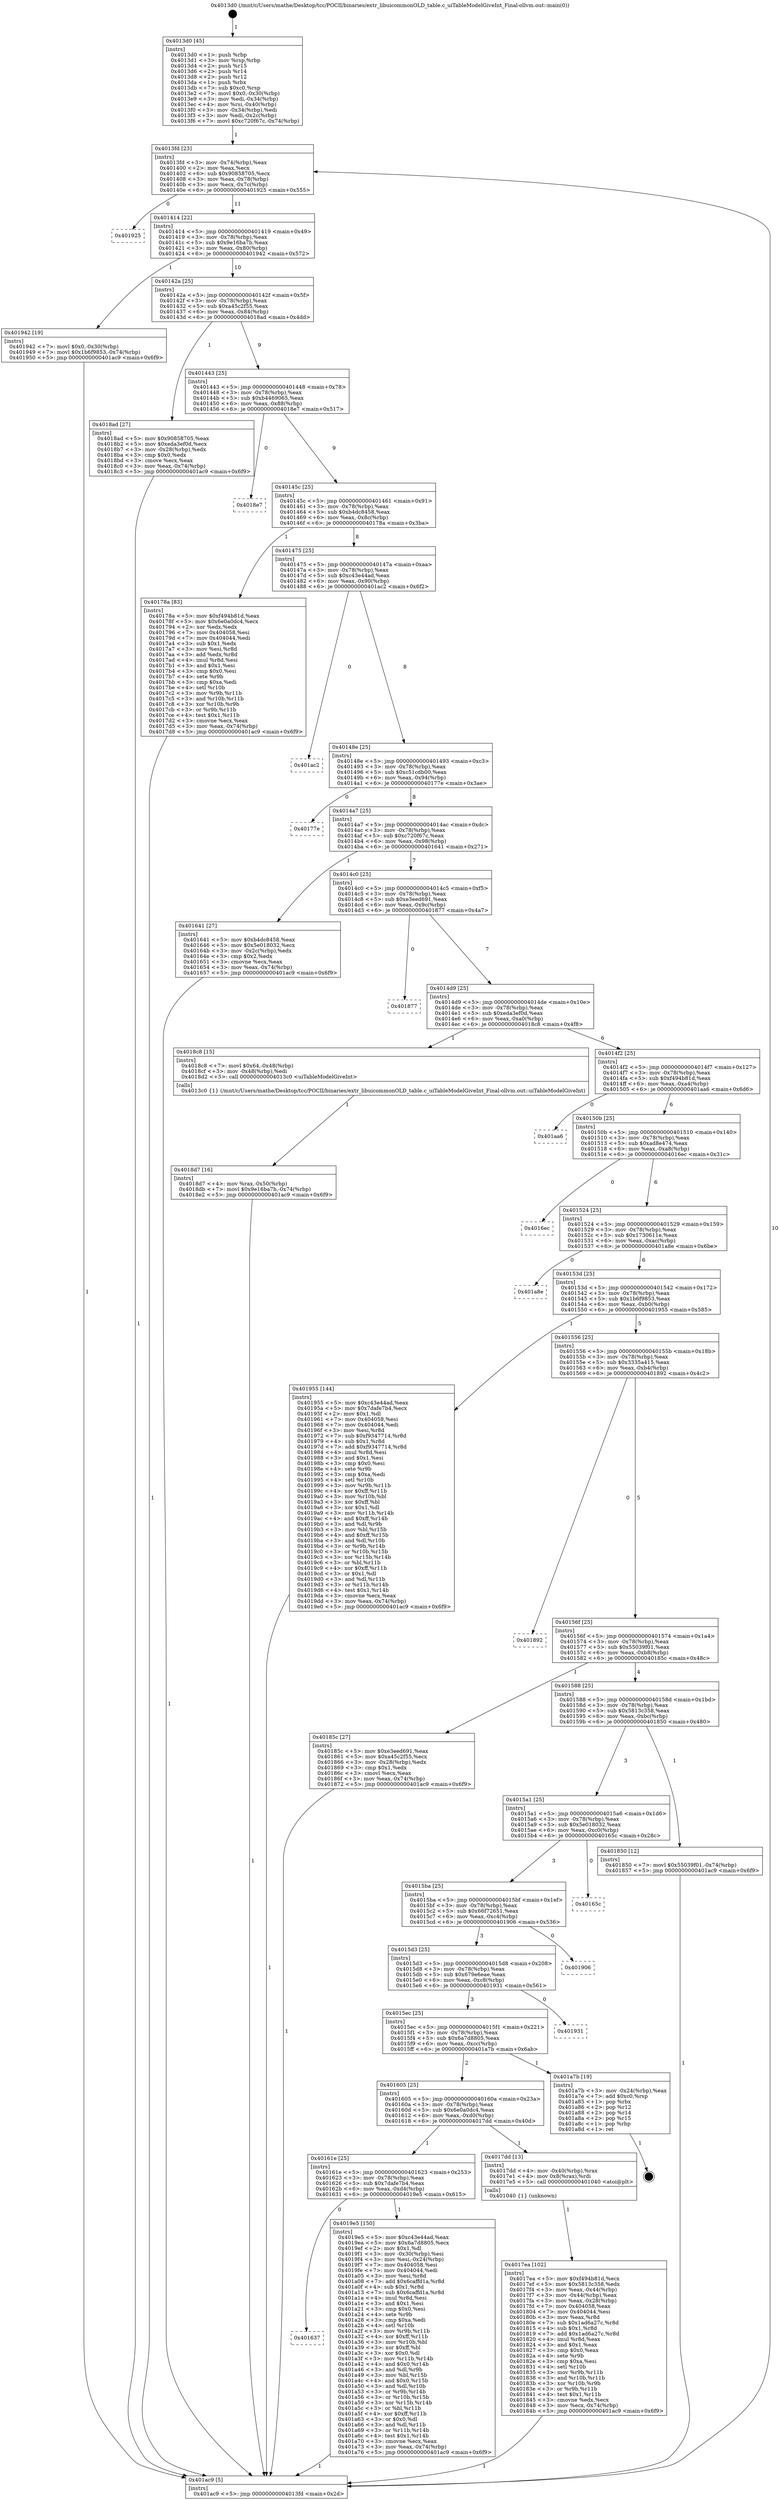 digraph "0x4013d0" {
  label = "0x4013d0 (/mnt/c/Users/mathe/Desktop/tcc/POCII/binaries/extr_libuicommonOLD_table.c_uiTableModelGiveInt_Final-ollvm.out::main(0))"
  labelloc = "t"
  node[shape=record]

  Entry [label="",width=0.3,height=0.3,shape=circle,fillcolor=black,style=filled]
  "0x4013fd" [label="{
     0x4013fd [23]\l
     | [instrs]\l
     &nbsp;&nbsp;0x4013fd \<+3\>: mov -0x74(%rbp),%eax\l
     &nbsp;&nbsp;0x401400 \<+2\>: mov %eax,%ecx\l
     &nbsp;&nbsp;0x401402 \<+6\>: sub $0x90858705,%ecx\l
     &nbsp;&nbsp;0x401408 \<+3\>: mov %eax,-0x78(%rbp)\l
     &nbsp;&nbsp;0x40140b \<+3\>: mov %ecx,-0x7c(%rbp)\l
     &nbsp;&nbsp;0x40140e \<+6\>: je 0000000000401925 \<main+0x555\>\l
  }"]
  "0x401925" [label="{
     0x401925\l
  }", style=dashed]
  "0x401414" [label="{
     0x401414 [22]\l
     | [instrs]\l
     &nbsp;&nbsp;0x401414 \<+5\>: jmp 0000000000401419 \<main+0x49\>\l
     &nbsp;&nbsp;0x401419 \<+3\>: mov -0x78(%rbp),%eax\l
     &nbsp;&nbsp;0x40141c \<+5\>: sub $0x9e16ba7b,%eax\l
     &nbsp;&nbsp;0x401421 \<+3\>: mov %eax,-0x80(%rbp)\l
     &nbsp;&nbsp;0x401424 \<+6\>: je 0000000000401942 \<main+0x572\>\l
  }"]
  Exit [label="",width=0.3,height=0.3,shape=circle,fillcolor=black,style=filled,peripheries=2]
  "0x401942" [label="{
     0x401942 [19]\l
     | [instrs]\l
     &nbsp;&nbsp;0x401942 \<+7\>: movl $0x0,-0x30(%rbp)\l
     &nbsp;&nbsp;0x401949 \<+7\>: movl $0x1b6f9853,-0x74(%rbp)\l
     &nbsp;&nbsp;0x401950 \<+5\>: jmp 0000000000401ac9 \<main+0x6f9\>\l
  }"]
  "0x40142a" [label="{
     0x40142a [25]\l
     | [instrs]\l
     &nbsp;&nbsp;0x40142a \<+5\>: jmp 000000000040142f \<main+0x5f\>\l
     &nbsp;&nbsp;0x40142f \<+3\>: mov -0x78(%rbp),%eax\l
     &nbsp;&nbsp;0x401432 \<+5\>: sub $0xa45c2f55,%eax\l
     &nbsp;&nbsp;0x401437 \<+6\>: mov %eax,-0x84(%rbp)\l
     &nbsp;&nbsp;0x40143d \<+6\>: je 00000000004018ad \<main+0x4dd\>\l
  }"]
  "0x401637" [label="{
     0x401637\l
  }", style=dashed]
  "0x4018ad" [label="{
     0x4018ad [27]\l
     | [instrs]\l
     &nbsp;&nbsp;0x4018ad \<+5\>: mov $0x90858705,%eax\l
     &nbsp;&nbsp;0x4018b2 \<+5\>: mov $0xeda3ef0d,%ecx\l
     &nbsp;&nbsp;0x4018b7 \<+3\>: mov -0x28(%rbp),%edx\l
     &nbsp;&nbsp;0x4018ba \<+3\>: cmp $0x0,%edx\l
     &nbsp;&nbsp;0x4018bd \<+3\>: cmove %ecx,%eax\l
     &nbsp;&nbsp;0x4018c0 \<+3\>: mov %eax,-0x74(%rbp)\l
     &nbsp;&nbsp;0x4018c3 \<+5\>: jmp 0000000000401ac9 \<main+0x6f9\>\l
  }"]
  "0x401443" [label="{
     0x401443 [25]\l
     | [instrs]\l
     &nbsp;&nbsp;0x401443 \<+5\>: jmp 0000000000401448 \<main+0x78\>\l
     &nbsp;&nbsp;0x401448 \<+3\>: mov -0x78(%rbp),%eax\l
     &nbsp;&nbsp;0x40144b \<+5\>: sub $0xb4469065,%eax\l
     &nbsp;&nbsp;0x401450 \<+6\>: mov %eax,-0x88(%rbp)\l
     &nbsp;&nbsp;0x401456 \<+6\>: je 00000000004018e7 \<main+0x517\>\l
  }"]
  "0x4019e5" [label="{
     0x4019e5 [150]\l
     | [instrs]\l
     &nbsp;&nbsp;0x4019e5 \<+5\>: mov $0xc43e44ad,%eax\l
     &nbsp;&nbsp;0x4019ea \<+5\>: mov $0x6a7d8805,%ecx\l
     &nbsp;&nbsp;0x4019ef \<+2\>: mov $0x1,%dl\l
     &nbsp;&nbsp;0x4019f1 \<+3\>: mov -0x30(%rbp),%esi\l
     &nbsp;&nbsp;0x4019f4 \<+3\>: mov %esi,-0x24(%rbp)\l
     &nbsp;&nbsp;0x4019f7 \<+7\>: mov 0x404058,%esi\l
     &nbsp;&nbsp;0x4019fe \<+7\>: mov 0x404044,%edi\l
     &nbsp;&nbsp;0x401a05 \<+3\>: mov %esi,%r8d\l
     &nbsp;&nbsp;0x401a08 \<+7\>: add $0x6caffd1a,%r8d\l
     &nbsp;&nbsp;0x401a0f \<+4\>: sub $0x1,%r8d\l
     &nbsp;&nbsp;0x401a13 \<+7\>: sub $0x6caffd1a,%r8d\l
     &nbsp;&nbsp;0x401a1a \<+4\>: imul %r8d,%esi\l
     &nbsp;&nbsp;0x401a1e \<+3\>: and $0x1,%esi\l
     &nbsp;&nbsp;0x401a21 \<+3\>: cmp $0x0,%esi\l
     &nbsp;&nbsp;0x401a24 \<+4\>: sete %r9b\l
     &nbsp;&nbsp;0x401a28 \<+3\>: cmp $0xa,%edi\l
     &nbsp;&nbsp;0x401a2b \<+4\>: setl %r10b\l
     &nbsp;&nbsp;0x401a2f \<+3\>: mov %r9b,%r11b\l
     &nbsp;&nbsp;0x401a32 \<+4\>: xor $0xff,%r11b\l
     &nbsp;&nbsp;0x401a36 \<+3\>: mov %r10b,%bl\l
     &nbsp;&nbsp;0x401a39 \<+3\>: xor $0xff,%bl\l
     &nbsp;&nbsp;0x401a3c \<+3\>: xor $0x0,%dl\l
     &nbsp;&nbsp;0x401a3f \<+3\>: mov %r11b,%r14b\l
     &nbsp;&nbsp;0x401a42 \<+4\>: and $0x0,%r14b\l
     &nbsp;&nbsp;0x401a46 \<+3\>: and %dl,%r9b\l
     &nbsp;&nbsp;0x401a49 \<+3\>: mov %bl,%r15b\l
     &nbsp;&nbsp;0x401a4c \<+4\>: and $0x0,%r15b\l
     &nbsp;&nbsp;0x401a50 \<+3\>: and %dl,%r10b\l
     &nbsp;&nbsp;0x401a53 \<+3\>: or %r9b,%r14b\l
     &nbsp;&nbsp;0x401a56 \<+3\>: or %r10b,%r15b\l
     &nbsp;&nbsp;0x401a59 \<+3\>: xor %r15b,%r14b\l
     &nbsp;&nbsp;0x401a5c \<+3\>: or %bl,%r11b\l
     &nbsp;&nbsp;0x401a5f \<+4\>: xor $0xff,%r11b\l
     &nbsp;&nbsp;0x401a63 \<+3\>: or $0x0,%dl\l
     &nbsp;&nbsp;0x401a66 \<+3\>: and %dl,%r11b\l
     &nbsp;&nbsp;0x401a69 \<+3\>: or %r11b,%r14b\l
     &nbsp;&nbsp;0x401a6c \<+4\>: test $0x1,%r14b\l
     &nbsp;&nbsp;0x401a70 \<+3\>: cmovne %ecx,%eax\l
     &nbsp;&nbsp;0x401a73 \<+3\>: mov %eax,-0x74(%rbp)\l
     &nbsp;&nbsp;0x401a76 \<+5\>: jmp 0000000000401ac9 \<main+0x6f9\>\l
  }"]
  "0x4018e7" [label="{
     0x4018e7\l
  }", style=dashed]
  "0x40145c" [label="{
     0x40145c [25]\l
     | [instrs]\l
     &nbsp;&nbsp;0x40145c \<+5\>: jmp 0000000000401461 \<main+0x91\>\l
     &nbsp;&nbsp;0x401461 \<+3\>: mov -0x78(%rbp),%eax\l
     &nbsp;&nbsp;0x401464 \<+5\>: sub $0xb4dc8458,%eax\l
     &nbsp;&nbsp;0x401469 \<+6\>: mov %eax,-0x8c(%rbp)\l
     &nbsp;&nbsp;0x40146f \<+6\>: je 000000000040178a \<main+0x3ba\>\l
  }"]
  "0x4018d7" [label="{
     0x4018d7 [16]\l
     | [instrs]\l
     &nbsp;&nbsp;0x4018d7 \<+4\>: mov %rax,-0x50(%rbp)\l
     &nbsp;&nbsp;0x4018db \<+7\>: movl $0x9e16ba7b,-0x74(%rbp)\l
     &nbsp;&nbsp;0x4018e2 \<+5\>: jmp 0000000000401ac9 \<main+0x6f9\>\l
  }"]
  "0x40178a" [label="{
     0x40178a [83]\l
     | [instrs]\l
     &nbsp;&nbsp;0x40178a \<+5\>: mov $0xf494b81d,%eax\l
     &nbsp;&nbsp;0x40178f \<+5\>: mov $0x6e0a0dc4,%ecx\l
     &nbsp;&nbsp;0x401794 \<+2\>: xor %edx,%edx\l
     &nbsp;&nbsp;0x401796 \<+7\>: mov 0x404058,%esi\l
     &nbsp;&nbsp;0x40179d \<+7\>: mov 0x404044,%edi\l
     &nbsp;&nbsp;0x4017a4 \<+3\>: sub $0x1,%edx\l
     &nbsp;&nbsp;0x4017a7 \<+3\>: mov %esi,%r8d\l
     &nbsp;&nbsp;0x4017aa \<+3\>: add %edx,%r8d\l
     &nbsp;&nbsp;0x4017ad \<+4\>: imul %r8d,%esi\l
     &nbsp;&nbsp;0x4017b1 \<+3\>: and $0x1,%esi\l
     &nbsp;&nbsp;0x4017b4 \<+3\>: cmp $0x0,%esi\l
     &nbsp;&nbsp;0x4017b7 \<+4\>: sete %r9b\l
     &nbsp;&nbsp;0x4017bb \<+3\>: cmp $0xa,%edi\l
     &nbsp;&nbsp;0x4017be \<+4\>: setl %r10b\l
     &nbsp;&nbsp;0x4017c2 \<+3\>: mov %r9b,%r11b\l
     &nbsp;&nbsp;0x4017c5 \<+3\>: and %r10b,%r11b\l
     &nbsp;&nbsp;0x4017c8 \<+3\>: xor %r10b,%r9b\l
     &nbsp;&nbsp;0x4017cb \<+3\>: or %r9b,%r11b\l
     &nbsp;&nbsp;0x4017ce \<+4\>: test $0x1,%r11b\l
     &nbsp;&nbsp;0x4017d2 \<+3\>: cmovne %ecx,%eax\l
     &nbsp;&nbsp;0x4017d5 \<+3\>: mov %eax,-0x74(%rbp)\l
     &nbsp;&nbsp;0x4017d8 \<+5\>: jmp 0000000000401ac9 \<main+0x6f9\>\l
  }"]
  "0x401475" [label="{
     0x401475 [25]\l
     | [instrs]\l
     &nbsp;&nbsp;0x401475 \<+5\>: jmp 000000000040147a \<main+0xaa\>\l
     &nbsp;&nbsp;0x40147a \<+3\>: mov -0x78(%rbp),%eax\l
     &nbsp;&nbsp;0x40147d \<+5\>: sub $0xc43e44ad,%eax\l
     &nbsp;&nbsp;0x401482 \<+6\>: mov %eax,-0x90(%rbp)\l
     &nbsp;&nbsp;0x401488 \<+6\>: je 0000000000401ac2 \<main+0x6f2\>\l
  }"]
  "0x4017ea" [label="{
     0x4017ea [102]\l
     | [instrs]\l
     &nbsp;&nbsp;0x4017ea \<+5\>: mov $0xf494b81d,%ecx\l
     &nbsp;&nbsp;0x4017ef \<+5\>: mov $0x5813c358,%edx\l
     &nbsp;&nbsp;0x4017f4 \<+3\>: mov %eax,-0x44(%rbp)\l
     &nbsp;&nbsp;0x4017f7 \<+3\>: mov -0x44(%rbp),%eax\l
     &nbsp;&nbsp;0x4017fa \<+3\>: mov %eax,-0x28(%rbp)\l
     &nbsp;&nbsp;0x4017fd \<+7\>: mov 0x404058,%eax\l
     &nbsp;&nbsp;0x401804 \<+7\>: mov 0x404044,%esi\l
     &nbsp;&nbsp;0x40180b \<+3\>: mov %eax,%r8d\l
     &nbsp;&nbsp;0x40180e \<+7\>: sub $0x1ad6a27c,%r8d\l
     &nbsp;&nbsp;0x401815 \<+4\>: sub $0x1,%r8d\l
     &nbsp;&nbsp;0x401819 \<+7\>: add $0x1ad6a27c,%r8d\l
     &nbsp;&nbsp;0x401820 \<+4\>: imul %r8d,%eax\l
     &nbsp;&nbsp;0x401824 \<+3\>: and $0x1,%eax\l
     &nbsp;&nbsp;0x401827 \<+3\>: cmp $0x0,%eax\l
     &nbsp;&nbsp;0x40182a \<+4\>: sete %r9b\l
     &nbsp;&nbsp;0x40182e \<+3\>: cmp $0xa,%esi\l
     &nbsp;&nbsp;0x401831 \<+4\>: setl %r10b\l
     &nbsp;&nbsp;0x401835 \<+3\>: mov %r9b,%r11b\l
     &nbsp;&nbsp;0x401838 \<+3\>: and %r10b,%r11b\l
     &nbsp;&nbsp;0x40183b \<+3\>: xor %r10b,%r9b\l
     &nbsp;&nbsp;0x40183e \<+3\>: or %r9b,%r11b\l
     &nbsp;&nbsp;0x401841 \<+4\>: test $0x1,%r11b\l
     &nbsp;&nbsp;0x401845 \<+3\>: cmovne %edx,%ecx\l
     &nbsp;&nbsp;0x401848 \<+3\>: mov %ecx,-0x74(%rbp)\l
     &nbsp;&nbsp;0x40184b \<+5\>: jmp 0000000000401ac9 \<main+0x6f9\>\l
  }"]
  "0x401ac2" [label="{
     0x401ac2\l
  }", style=dashed]
  "0x40148e" [label="{
     0x40148e [25]\l
     | [instrs]\l
     &nbsp;&nbsp;0x40148e \<+5\>: jmp 0000000000401493 \<main+0xc3\>\l
     &nbsp;&nbsp;0x401493 \<+3\>: mov -0x78(%rbp),%eax\l
     &nbsp;&nbsp;0x401496 \<+5\>: sub $0xc51cdb00,%eax\l
     &nbsp;&nbsp;0x40149b \<+6\>: mov %eax,-0x94(%rbp)\l
     &nbsp;&nbsp;0x4014a1 \<+6\>: je 000000000040177e \<main+0x3ae\>\l
  }"]
  "0x40161e" [label="{
     0x40161e [25]\l
     | [instrs]\l
     &nbsp;&nbsp;0x40161e \<+5\>: jmp 0000000000401623 \<main+0x253\>\l
     &nbsp;&nbsp;0x401623 \<+3\>: mov -0x78(%rbp),%eax\l
     &nbsp;&nbsp;0x401626 \<+5\>: sub $0x7dafe7b4,%eax\l
     &nbsp;&nbsp;0x40162b \<+6\>: mov %eax,-0xd4(%rbp)\l
     &nbsp;&nbsp;0x401631 \<+6\>: je 00000000004019e5 \<main+0x615\>\l
  }"]
  "0x40177e" [label="{
     0x40177e\l
  }", style=dashed]
  "0x4014a7" [label="{
     0x4014a7 [25]\l
     | [instrs]\l
     &nbsp;&nbsp;0x4014a7 \<+5\>: jmp 00000000004014ac \<main+0xdc\>\l
     &nbsp;&nbsp;0x4014ac \<+3\>: mov -0x78(%rbp),%eax\l
     &nbsp;&nbsp;0x4014af \<+5\>: sub $0xc720f67c,%eax\l
     &nbsp;&nbsp;0x4014b4 \<+6\>: mov %eax,-0x98(%rbp)\l
     &nbsp;&nbsp;0x4014ba \<+6\>: je 0000000000401641 \<main+0x271\>\l
  }"]
  "0x4017dd" [label="{
     0x4017dd [13]\l
     | [instrs]\l
     &nbsp;&nbsp;0x4017dd \<+4\>: mov -0x40(%rbp),%rax\l
     &nbsp;&nbsp;0x4017e1 \<+4\>: mov 0x8(%rax),%rdi\l
     &nbsp;&nbsp;0x4017e5 \<+5\>: call 0000000000401040 \<atoi@plt\>\l
     | [calls]\l
     &nbsp;&nbsp;0x401040 \{1\} (unknown)\l
  }"]
  "0x401641" [label="{
     0x401641 [27]\l
     | [instrs]\l
     &nbsp;&nbsp;0x401641 \<+5\>: mov $0xb4dc8458,%eax\l
     &nbsp;&nbsp;0x401646 \<+5\>: mov $0x5e018032,%ecx\l
     &nbsp;&nbsp;0x40164b \<+3\>: mov -0x2c(%rbp),%edx\l
     &nbsp;&nbsp;0x40164e \<+3\>: cmp $0x2,%edx\l
     &nbsp;&nbsp;0x401651 \<+3\>: cmovne %ecx,%eax\l
     &nbsp;&nbsp;0x401654 \<+3\>: mov %eax,-0x74(%rbp)\l
     &nbsp;&nbsp;0x401657 \<+5\>: jmp 0000000000401ac9 \<main+0x6f9\>\l
  }"]
  "0x4014c0" [label="{
     0x4014c0 [25]\l
     | [instrs]\l
     &nbsp;&nbsp;0x4014c0 \<+5\>: jmp 00000000004014c5 \<main+0xf5\>\l
     &nbsp;&nbsp;0x4014c5 \<+3\>: mov -0x78(%rbp),%eax\l
     &nbsp;&nbsp;0x4014c8 \<+5\>: sub $0xe3eed691,%eax\l
     &nbsp;&nbsp;0x4014cd \<+6\>: mov %eax,-0x9c(%rbp)\l
     &nbsp;&nbsp;0x4014d3 \<+6\>: je 0000000000401877 \<main+0x4a7\>\l
  }"]
  "0x401ac9" [label="{
     0x401ac9 [5]\l
     | [instrs]\l
     &nbsp;&nbsp;0x401ac9 \<+5\>: jmp 00000000004013fd \<main+0x2d\>\l
  }"]
  "0x4013d0" [label="{
     0x4013d0 [45]\l
     | [instrs]\l
     &nbsp;&nbsp;0x4013d0 \<+1\>: push %rbp\l
     &nbsp;&nbsp;0x4013d1 \<+3\>: mov %rsp,%rbp\l
     &nbsp;&nbsp;0x4013d4 \<+2\>: push %r15\l
     &nbsp;&nbsp;0x4013d6 \<+2\>: push %r14\l
     &nbsp;&nbsp;0x4013d8 \<+2\>: push %r12\l
     &nbsp;&nbsp;0x4013da \<+1\>: push %rbx\l
     &nbsp;&nbsp;0x4013db \<+7\>: sub $0xc0,%rsp\l
     &nbsp;&nbsp;0x4013e2 \<+7\>: movl $0x0,-0x30(%rbp)\l
     &nbsp;&nbsp;0x4013e9 \<+3\>: mov %edi,-0x34(%rbp)\l
     &nbsp;&nbsp;0x4013ec \<+4\>: mov %rsi,-0x40(%rbp)\l
     &nbsp;&nbsp;0x4013f0 \<+3\>: mov -0x34(%rbp),%edi\l
     &nbsp;&nbsp;0x4013f3 \<+3\>: mov %edi,-0x2c(%rbp)\l
     &nbsp;&nbsp;0x4013f6 \<+7\>: movl $0xc720f67c,-0x74(%rbp)\l
  }"]
  "0x401605" [label="{
     0x401605 [25]\l
     | [instrs]\l
     &nbsp;&nbsp;0x401605 \<+5\>: jmp 000000000040160a \<main+0x23a\>\l
     &nbsp;&nbsp;0x40160a \<+3\>: mov -0x78(%rbp),%eax\l
     &nbsp;&nbsp;0x40160d \<+5\>: sub $0x6e0a0dc4,%eax\l
     &nbsp;&nbsp;0x401612 \<+6\>: mov %eax,-0xd0(%rbp)\l
     &nbsp;&nbsp;0x401618 \<+6\>: je 00000000004017dd \<main+0x40d\>\l
  }"]
  "0x401877" [label="{
     0x401877\l
  }", style=dashed]
  "0x4014d9" [label="{
     0x4014d9 [25]\l
     | [instrs]\l
     &nbsp;&nbsp;0x4014d9 \<+5\>: jmp 00000000004014de \<main+0x10e\>\l
     &nbsp;&nbsp;0x4014de \<+3\>: mov -0x78(%rbp),%eax\l
     &nbsp;&nbsp;0x4014e1 \<+5\>: sub $0xeda3ef0d,%eax\l
     &nbsp;&nbsp;0x4014e6 \<+6\>: mov %eax,-0xa0(%rbp)\l
     &nbsp;&nbsp;0x4014ec \<+6\>: je 00000000004018c8 \<main+0x4f8\>\l
  }"]
  "0x401a7b" [label="{
     0x401a7b [19]\l
     | [instrs]\l
     &nbsp;&nbsp;0x401a7b \<+3\>: mov -0x24(%rbp),%eax\l
     &nbsp;&nbsp;0x401a7e \<+7\>: add $0xc0,%rsp\l
     &nbsp;&nbsp;0x401a85 \<+1\>: pop %rbx\l
     &nbsp;&nbsp;0x401a86 \<+2\>: pop %r12\l
     &nbsp;&nbsp;0x401a88 \<+2\>: pop %r14\l
     &nbsp;&nbsp;0x401a8a \<+2\>: pop %r15\l
     &nbsp;&nbsp;0x401a8c \<+1\>: pop %rbp\l
     &nbsp;&nbsp;0x401a8d \<+1\>: ret\l
  }"]
  "0x4018c8" [label="{
     0x4018c8 [15]\l
     | [instrs]\l
     &nbsp;&nbsp;0x4018c8 \<+7\>: movl $0x64,-0x48(%rbp)\l
     &nbsp;&nbsp;0x4018cf \<+3\>: mov -0x48(%rbp),%edi\l
     &nbsp;&nbsp;0x4018d2 \<+5\>: call 00000000004013c0 \<uiTableModelGiveInt\>\l
     | [calls]\l
     &nbsp;&nbsp;0x4013c0 \{1\} (/mnt/c/Users/mathe/Desktop/tcc/POCII/binaries/extr_libuicommonOLD_table.c_uiTableModelGiveInt_Final-ollvm.out::uiTableModelGiveInt)\l
  }"]
  "0x4014f2" [label="{
     0x4014f2 [25]\l
     | [instrs]\l
     &nbsp;&nbsp;0x4014f2 \<+5\>: jmp 00000000004014f7 \<main+0x127\>\l
     &nbsp;&nbsp;0x4014f7 \<+3\>: mov -0x78(%rbp),%eax\l
     &nbsp;&nbsp;0x4014fa \<+5\>: sub $0xf494b81d,%eax\l
     &nbsp;&nbsp;0x4014ff \<+6\>: mov %eax,-0xa4(%rbp)\l
     &nbsp;&nbsp;0x401505 \<+6\>: je 0000000000401aa6 \<main+0x6d6\>\l
  }"]
  "0x4015ec" [label="{
     0x4015ec [25]\l
     | [instrs]\l
     &nbsp;&nbsp;0x4015ec \<+5\>: jmp 00000000004015f1 \<main+0x221\>\l
     &nbsp;&nbsp;0x4015f1 \<+3\>: mov -0x78(%rbp),%eax\l
     &nbsp;&nbsp;0x4015f4 \<+5\>: sub $0x6a7d8805,%eax\l
     &nbsp;&nbsp;0x4015f9 \<+6\>: mov %eax,-0xcc(%rbp)\l
     &nbsp;&nbsp;0x4015ff \<+6\>: je 0000000000401a7b \<main+0x6ab\>\l
  }"]
  "0x401aa6" [label="{
     0x401aa6\l
  }", style=dashed]
  "0x40150b" [label="{
     0x40150b [25]\l
     | [instrs]\l
     &nbsp;&nbsp;0x40150b \<+5\>: jmp 0000000000401510 \<main+0x140\>\l
     &nbsp;&nbsp;0x401510 \<+3\>: mov -0x78(%rbp),%eax\l
     &nbsp;&nbsp;0x401513 \<+5\>: sub $0xad8e474,%eax\l
     &nbsp;&nbsp;0x401518 \<+6\>: mov %eax,-0xa8(%rbp)\l
     &nbsp;&nbsp;0x40151e \<+6\>: je 00000000004016ec \<main+0x31c\>\l
  }"]
  "0x401931" [label="{
     0x401931\l
  }", style=dashed]
  "0x4016ec" [label="{
     0x4016ec\l
  }", style=dashed]
  "0x401524" [label="{
     0x401524 [25]\l
     | [instrs]\l
     &nbsp;&nbsp;0x401524 \<+5\>: jmp 0000000000401529 \<main+0x159\>\l
     &nbsp;&nbsp;0x401529 \<+3\>: mov -0x78(%rbp),%eax\l
     &nbsp;&nbsp;0x40152c \<+5\>: sub $0x1730611e,%eax\l
     &nbsp;&nbsp;0x401531 \<+6\>: mov %eax,-0xac(%rbp)\l
     &nbsp;&nbsp;0x401537 \<+6\>: je 0000000000401a8e \<main+0x6be\>\l
  }"]
  "0x4015d3" [label="{
     0x4015d3 [25]\l
     | [instrs]\l
     &nbsp;&nbsp;0x4015d3 \<+5\>: jmp 00000000004015d8 \<main+0x208\>\l
     &nbsp;&nbsp;0x4015d8 \<+3\>: mov -0x78(%rbp),%eax\l
     &nbsp;&nbsp;0x4015db \<+5\>: sub $0x679e6eae,%eax\l
     &nbsp;&nbsp;0x4015e0 \<+6\>: mov %eax,-0xc8(%rbp)\l
     &nbsp;&nbsp;0x4015e6 \<+6\>: je 0000000000401931 \<main+0x561\>\l
  }"]
  "0x401a8e" [label="{
     0x401a8e\l
  }", style=dashed]
  "0x40153d" [label="{
     0x40153d [25]\l
     | [instrs]\l
     &nbsp;&nbsp;0x40153d \<+5\>: jmp 0000000000401542 \<main+0x172\>\l
     &nbsp;&nbsp;0x401542 \<+3\>: mov -0x78(%rbp),%eax\l
     &nbsp;&nbsp;0x401545 \<+5\>: sub $0x1b6f9853,%eax\l
     &nbsp;&nbsp;0x40154a \<+6\>: mov %eax,-0xb0(%rbp)\l
     &nbsp;&nbsp;0x401550 \<+6\>: je 0000000000401955 \<main+0x585\>\l
  }"]
  "0x401906" [label="{
     0x401906\l
  }", style=dashed]
  "0x401955" [label="{
     0x401955 [144]\l
     | [instrs]\l
     &nbsp;&nbsp;0x401955 \<+5\>: mov $0xc43e44ad,%eax\l
     &nbsp;&nbsp;0x40195a \<+5\>: mov $0x7dafe7b4,%ecx\l
     &nbsp;&nbsp;0x40195f \<+2\>: mov $0x1,%dl\l
     &nbsp;&nbsp;0x401961 \<+7\>: mov 0x404058,%esi\l
     &nbsp;&nbsp;0x401968 \<+7\>: mov 0x404044,%edi\l
     &nbsp;&nbsp;0x40196f \<+3\>: mov %esi,%r8d\l
     &nbsp;&nbsp;0x401972 \<+7\>: sub $0xf9347714,%r8d\l
     &nbsp;&nbsp;0x401979 \<+4\>: sub $0x1,%r8d\l
     &nbsp;&nbsp;0x40197d \<+7\>: add $0xf9347714,%r8d\l
     &nbsp;&nbsp;0x401984 \<+4\>: imul %r8d,%esi\l
     &nbsp;&nbsp;0x401988 \<+3\>: and $0x1,%esi\l
     &nbsp;&nbsp;0x40198b \<+3\>: cmp $0x0,%esi\l
     &nbsp;&nbsp;0x40198e \<+4\>: sete %r9b\l
     &nbsp;&nbsp;0x401992 \<+3\>: cmp $0xa,%edi\l
     &nbsp;&nbsp;0x401995 \<+4\>: setl %r10b\l
     &nbsp;&nbsp;0x401999 \<+3\>: mov %r9b,%r11b\l
     &nbsp;&nbsp;0x40199c \<+4\>: xor $0xff,%r11b\l
     &nbsp;&nbsp;0x4019a0 \<+3\>: mov %r10b,%bl\l
     &nbsp;&nbsp;0x4019a3 \<+3\>: xor $0xff,%bl\l
     &nbsp;&nbsp;0x4019a6 \<+3\>: xor $0x1,%dl\l
     &nbsp;&nbsp;0x4019a9 \<+3\>: mov %r11b,%r14b\l
     &nbsp;&nbsp;0x4019ac \<+4\>: and $0xff,%r14b\l
     &nbsp;&nbsp;0x4019b0 \<+3\>: and %dl,%r9b\l
     &nbsp;&nbsp;0x4019b3 \<+3\>: mov %bl,%r15b\l
     &nbsp;&nbsp;0x4019b6 \<+4\>: and $0xff,%r15b\l
     &nbsp;&nbsp;0x4019ba \<+3\>: and %dl,%r10b\l
     &nbsp;&nbsp;0x4019bd \<+3\>: or %r9b,%r14b\l
     &nbsp;&nbsp;0x4019c0 \<+3\>: or %r10b,%r15b\l
     &nbsp;&nbsp;0x4019c3 \<+3\>: xor %r15b,%r14b\l
     &nbsp;&nbsp;0x4019c6 \<+3\>: or %bl,%r11b\l
     &nbsp;&nbsp;0x4019c9 \<+4\>: xor $0xff,%r11b\l
     &nbsp;&nbsp;0x4019cd \<+3\>: or $0x1,%dl\l
     &nbsp;&nbsp;0x4019d0 \<+3\>: and %dl,%r11b\l
     &nbsp;&nbsp;0x4019d3 \<+3\>: or %r11b,%r14b\l
     &nbsp;&nbsp;0x4019d6 \<+4\>: test $0x1,%r14b\l
     &nbsp;&nbsp;0x4019da \<+3\>: cmovne %ecx,%eax\l
     &nbsp;&nbsp;0x4019dd \<+3\>: mov %eax,-0x74(%rbp)\l
     &nbsp;&nbsp;0x4019e0 \<+5\>: jmp 0000000000401ac9 \<main+0x6f9\>\l
  }"]
  "0x401556" [label="{
     0x401556 [25]\l
     | [instrs]\l
     &nbsp;&nbsp;0x401556 \<+5\>: jmp 000000000040155b \<main+0x18b\>\l
     &nbsp;&nbsp;0x40155b \<+3\>: mov -0x78(%rbp),%eax\l
     &nbsp;&nbsp;0x40155e \<+5\>: sub $0x3335a415,%eax\l
     &nbsp;&nbsp;0x401563 \<+6\>: mov %eax,-0xb4(%rbp)\l
     &nbsp;&nbsp;0x401569 \<+6\>: je 0000000000401892 \<main+0x4c2\>\l
  }"]
  "0x4015ba" [label="{
     0x4015ba [25]\l
     | [instrs]\l
     &nbsp;&nbsp;0x4015ba \<+5\>: jmp 00000000004015bf \<main+0x1ef\>\l
     &nbsp;&nbsp;0x4015bf \<+3\>: mov -0x78(%rbp),%eax\l
     &nbsp;&nbsp;0x4015c2 \<+5\>: sub $0x66f72651,%eax\l
     &nbsp;&nbsp;0x4015c7 \<+6\>: mov %eax,-0xc4(%rbp)\l
     &nbsp;&nbsp;0x4015cd \<+6\>: je 0000000000401906 \<main+0x536\>\l
  }"]
  "0x401892" [label="{
     0x401892\l
  }", style=dashed]
  "0x40156f" [label="{
     0x40156f [25]\l
     | [instrs]\l
     &nbsp;&nbsp;0x40156f \<+5\>: jmp 0000000000401574 \<main+0x1a4\>\l
     &nbsp;&nbsp;0x401574 \<+3\>: mov -0x78(%rbp),%eax\l
     &nbsp;&nbsp;0x401577 \<+5\>: sub $0x55039f01,%eax\l
     &nbsp;&nbsp;0x40157c \<+6\>: mov %eax,-0xb8(%rbp)\l
     &nbsp;&nbsp;0x401582 \<+6\>: je 000000000040185c \<main+0x48c\>\l
  }"]
  "0x40165c" [label="{
     0x40165c\l
  }", style=dashed]
  "0x40185c" [label="{
     0x40185c [27]\l
     | [instrs]\l
     &nbsp;&nbsp;0x40185c \<+5\>: mov $0xe3eed691,%eax\l
     &nbsp;&nbsp;0x401861 \<+5\>: mov $0xa45c2f55,%ecx\l
     &nbsp;&nbsp;0x401866 \<+3\>: mov -0x28(%rbp),%edx\l
     &nbsp;&nbsp;0x401869 \<+3\>: cmp $0x1,%edx\l
     &nbsp;&nbsp;0x40186c \<+3\>: cmovl %ecx,%eax\l
     &nbsp;&nbsp;0x40186f \<+3\>: mov %eax,-0x74(%rbp)\l
     &nbsp;&nbsp;0x401872 \<+5\>: jmp 0000000000401ac9 \<main+0x6f9\>\l
  }"]
  "0x401588" [label="{
     0x401588 [25]\l
     | [instrs]\l
     &nbsp;&nbsp;0x401588 \<+5\>: jmp 000000000040158d \<main+0x1bd\>\l
     &nbsp;&nbsp;0x40158d \<+3\>: mov -0x78(%rbp),%eax\l
     &nbsp;&nbsp;0x401590 \<+5\>: sub $0x5813c358,%eax\l
     &nbsp;&nbsp;0x401595 \<+6\>: mov %eax,-0xbc(%rbp)\l
     &nbsp;&nbsp;0x40159b \<+6\>: je 0000000000401850 \<main+0x480\>\l
  }"]
  "0x4015a1" [label="{
     0x4015a1 [25]\l
     | [instrs]\l
     &nbsp;&nbsp;0x4015a1 \<+5\>: jmp 00000000004015a6 \<main+0x1d6\>\l
     &nbsp;&nbsp;0x4015a6 \<+3\>: mov -0x78(%rbp),%eax\l
     &nbsp;&nbsp;0x4015a9 \<+5\>: sub $0x5e018032,%eax\l
     &nbsp;&nbsp;0x4015ae \<+6\>: mov %eax,-0xc0(%rbp)\l
     &nbsp;&nbsp;0x4015b4 \<+6\>: je 000000000040165c \<main+0x28c\>\l
  }"]
  "0x401850" [label="{
     0x401850 [12]\l
     | [instrs]\l
     &nbsp;&nbsp;0x401850 \<+7\>: movl $0x55039f01,-0x74(%rbp)\l
     &nbsp;&nbsp;0x401857 \<+5\>: jmp 0000000000401ac9 \<main+0x6f9\>\l
  }"]
  Entry -> "0x4013d0" [label=" 1"]
  "0x4013fd" -> "0x401925" [label=" 0"]
  "0x4013fd" -> "0x401414" [label=" 11"]
  "0x401a7b" -> Exit [label=" 1"]
  "0x401414" -> "0x401942" [label=" 1"]
  "0x401414" -> "0x40142a" [label=" 10"]
  "0x4019e5" -> "0x401ac9" [label=" 1"]
  "0x40142a" -> "0x4018ad" [label=" 1"]
  "0x40142a" -> "0x401443" [label=" 9"]
  "0x40161e" -> "0x401637" [label=" 0"]
  "0x401443" -> "0x4018e7" [label=" 0"]
  "0x401443" -> "0x40145c" [label=" 9"]
  "0x40161e" -> "0x4019e5" [label=" 1"]
  "0x40145c" -> "0x40178a" [label=" 1"]
  "0x40145c" -> "0x401475" [label=" 8"]
  "0x401955" -> "0x401ac9" [label=" 1"]
  "0x401475" -> "0x401ac2" [label=" 0"]
  "0x401475" -> "0x40148e" [label=" 8"]
  "0x401942" -> "0x401ac9" [label=" 1"]
  "0x40148e" -> "0x40177e" [label=" 0"]
  "0x40148e" -> "0x4014a7" [label=" 8"]
  "0x4018d7" -> "0x401ac9" [label=" 1"]
  "0x4014a7" -> "0x401641" [label=" 1"]
  "0x4014a7" -> "0x4014c0" [label=" 7"]
  "0x401641" -> "0x401ac9" [label=" 1"]
  "0x4013d0" -> "0x4013fd" [label=" 1"]
  "0x401ac9" -> "0x4013fd" [label=" 10"]
  "0x40178a" -> "0x401ac9" [label=" 1"]
  "0x4018c8" -> "0x4018d7" [label=" 1"]
  "0x4014c0" -> "0x401877" [label=" 0"]
  "0x4014c0" -> "0x4014d9" [label=" 7"]
  "0x40185c" -> "0x401ac9" [label=" 1"]
  "0x4014d9" -> "0x4018c8" [label=" 1"]
  "0x4014d9" -> "0x4014f2" [label=" 6"]
  "0x401850" -> "0x401ac9" [label=" 1"]
  "0x4014f2" -> "0x401aa6" [label=" 0"]
  "0x4014f2" -> "0x40150b" [label=" 6"]
  "0x4017dd" -> "0x4017ea" [label=" 1"]
  "0x40150b" -> "0x4016ec" [label=" 0"]
  "0x40150b" -> "0x401524" [label=" 6"]
  "0x401605" -> "0x40161e" [label=" 1"]
  "0x401524" -> "0x401a8e" [label=" 0"]
  "0x401524" -> "0x40153d" [label=" 6"]
  "0x4018ad" -> "0x401ac9" [label=" 1"]
  "0x40153d" -> "0x401955" [label=" 1"]
  "0x40153d" -> "0x401556" [label=" 5"]
  "0x4015ec" -> "0x401605" [label=" 2"]
  "0x401556" -> "0x401892" [label=" 0"]
  "0x401556" -> "0x40156f" [label=" 5"]
  "0x4017ea" -> "0x401ac9" [label=" 1"]
  "0x40156f" -> "0x40185c" [label=" 1"]
  "0x40156f" -> "0x401588" [label=" 4"]
  "0x4015d3" -> "0x4015ec" [label=" 3"]
  "0x401588" -> "0x401850" [label=" 1"]
  "0x401588" -> "0x4015a1" [label=" 3"]
  "0x4015d3" -> "0x401931" [label=" 0"]
  "0x4015a1" -> "0x40165c" [label=" 0"]
  "0x4015a1" -> "0x4015ba" [label=" 3"]
  "0x4015ec" -> "0x401a7b" [label=" 1"]
  "0x4015ba" -> "0x401906" [label=" 0"]
  "0x4015ba" -> "0x4015d3" [label=" 3"]
  "0x401605" -> "0x4017dd" [label=" 1"]
}
